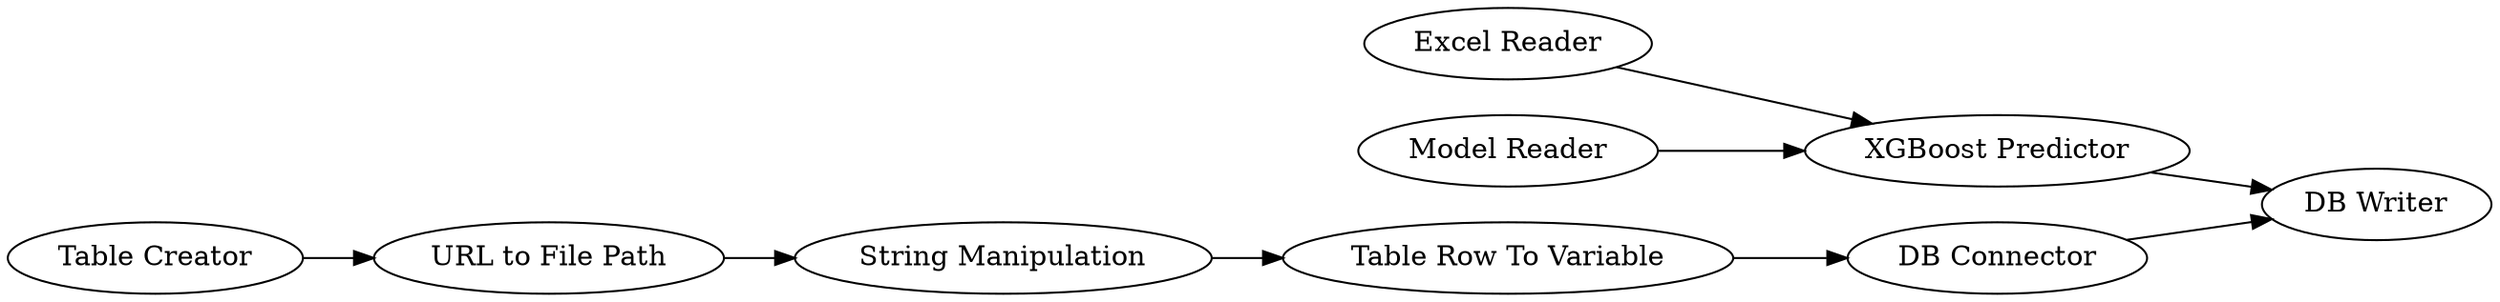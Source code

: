 digraph {
	6 -> 1000
	992 -> 994
	4 -> 1000
	1002 -> 4
	2 -> 4
	991 -> 992
	994 -> 6
	993 -> 991
	1002 [label="Excel Reader"]
	992 [label="String Manipulation"]
	4 [label="XGBoost Predictor"]
	994 [label="Table Row To Variable"]
	1000 [label="DB Writer"]
	6 [label="DB Connector"]
	991 [label="URL to File Path"]
	2 [label="Model Reader"]
	993 [label="Table Creator"]
	rankdir=LR
}
